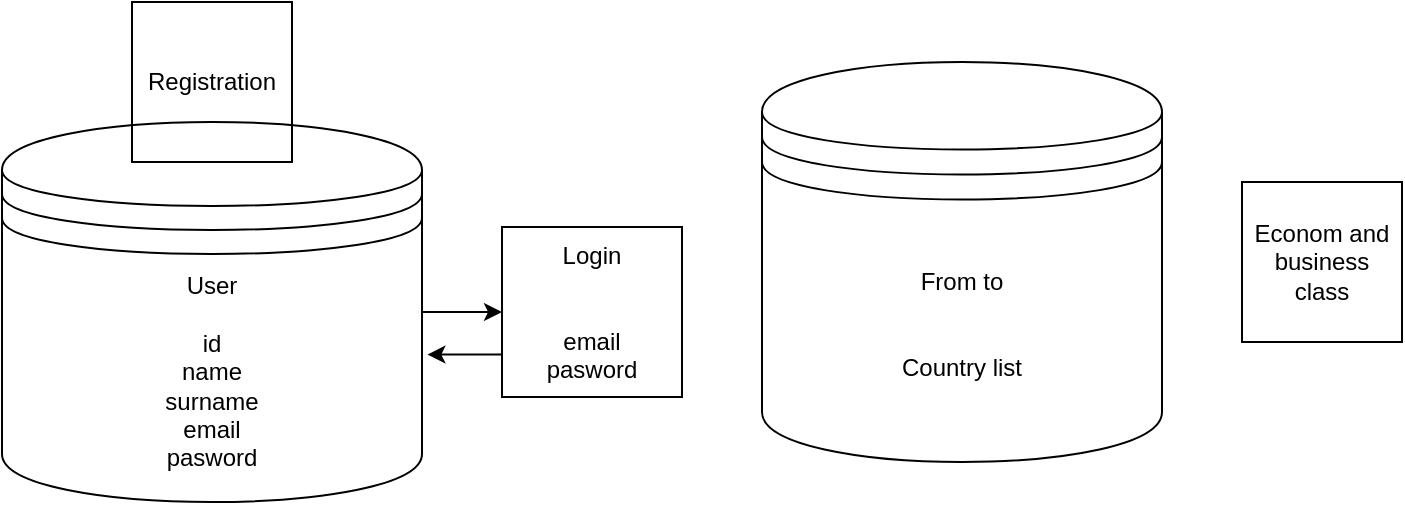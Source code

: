<mxfile version="21.7.2" type="github">
  <diagram name="Sayfa -1" id="xtpe9JXe6I9Ki-Vc6pJg">
    <mxGraphModel dx="1290" dy="1794" grid="1" gridSize="10" guides="1" tooltips="1" connect="1" arrows="1" fold="1" page="1" pageScale="1" pageWidth="827" pageHeight="1169" math="0" shadow="0">
      <root>
        <mxCell id="0" />
        <mxCell id="1" parent="0" />
        <mxCell id="WyH_3Dmdl5RkrQWv5j7I-30" style="edgeStyle=orthogonalEdgeStyle;rounded=0;orthogonalLoop=1;jettySize=auto;html=1;exitX=0;exitY=0.75;exitDx=0;exitDy=0;entryX=1.013;entryY=0.609;entryDx=0;entryDy=0;entryPerimeter=0;fontFamily=Helvetica;fontSize=12;fontColor=default;" parent="1" source="WyH_3Dmdl5RkrQWv5j7I-14" target="WyH_3Dmdl5RkrQWv5j7I-23" edge="1">
          <mxGeometry relative="1" as="geometry" />
        </mxCell>
        <mxCell id="WyH_3Dmdl5RkrQWv5j7I-14" value="Login&lt;br&gt;&lt;br&gt;&lt;br&gt;email&lt;br&gt;pasword" style="rounded=0;whiteSpace=wrap;html=1;fontFamily=Helvetica;fontSize=12;fontColor=default;fillColor=none;gradientColor=none;" parent="1" vertex="1">
          <mxGeometry x="440" y="102.5" width="90" height="85" as="geometry" />
        </mxCell>
        <mxCell id="WyH_3Dmdl5RkrQWv5j7I-29" style="edgeStyle=orthogonalEdgeStyle;rounded=0;orthogonalLoop=1;jettySize=auto;html=1;exitX=1;exitY=0.5;exitDx=0;exitDy=0;entryX=0;entryY=0.5;entryDx=0;entryDy=0;fontFamily=Helvetica;fontSize=12;fontColor=default;" parent="1" source="WyH_3Dmdl5RkrQWv5j7I-23" target="WyH_3Dmdl5RkrQWv5j7I-14" edge="1">
          <mxGeometry relative="1" as="geometry" />
        </mxCell>
        <mxCell id="WyH_3Dmdl5RkrQWv5j7I-23" value="User&lt;br&gt;&lt;br&gt;id&lt;br&gt;name&lt;br&gt;surname&lt;br&gt;email&lt;br&gt;pasword" style="shape=datastore;whiteSpace=wrap;html=1;fontFamily=Helvetica;fontSize=12;fontColor=default;fillColor=none;gradientColor=none;" parent="1" vertex="1">
          <mxGeometry x="190" y="50" width="210" height="190" as="geometry" />
        </mxCell>
        <mxCell id="WyH_3Dmdl5RkrQWv5j7I-27" value="Registration" style="whiteSpace=wrap;html=1;aspect=fixed;fontFamily=Helvetica;fontSize=12;fontColor=default;fillColor=none;gradientColor=none;" parent="1" vertex="1">
          <mxGeometry x="255" y="-10" width="80" height="80" as="geometry" />
        </mxCell>
        <mxCell id="WyH_3Dmdl5RkrQWv5j7I-32" value="From to&lt;br&gt;&lt;br&gt;&lt;br&gt;Country list" style="shape=datastore;whiteSpace=wrap;html=1;fontFamily=Helvetica;fontSize=12;fontColor=default;fillColor=none;gradientColor=none;" parent="1" vertex="1">
          <mxGeometry x="570" y="20" width="200" height="200" as="geometry" />
        </mxCell>
        <mxCell id="B_GzQLZwMQorelmIIEv2-1" value="Econom and business class" style="whiteSpace=wrap;html=1;aspect=fixed;fontFamily=Helvetica;fontSize=12;fontColor=default;fillColor=none;gradientColor=none;" vertex="1" parent="1">
          <mxGeometry x="810" y="80" width="80" height="80" as="geometry" />
        </mxCell>
      </root>
    </mxGraphModel>
  </diagram>
</mxfile>

